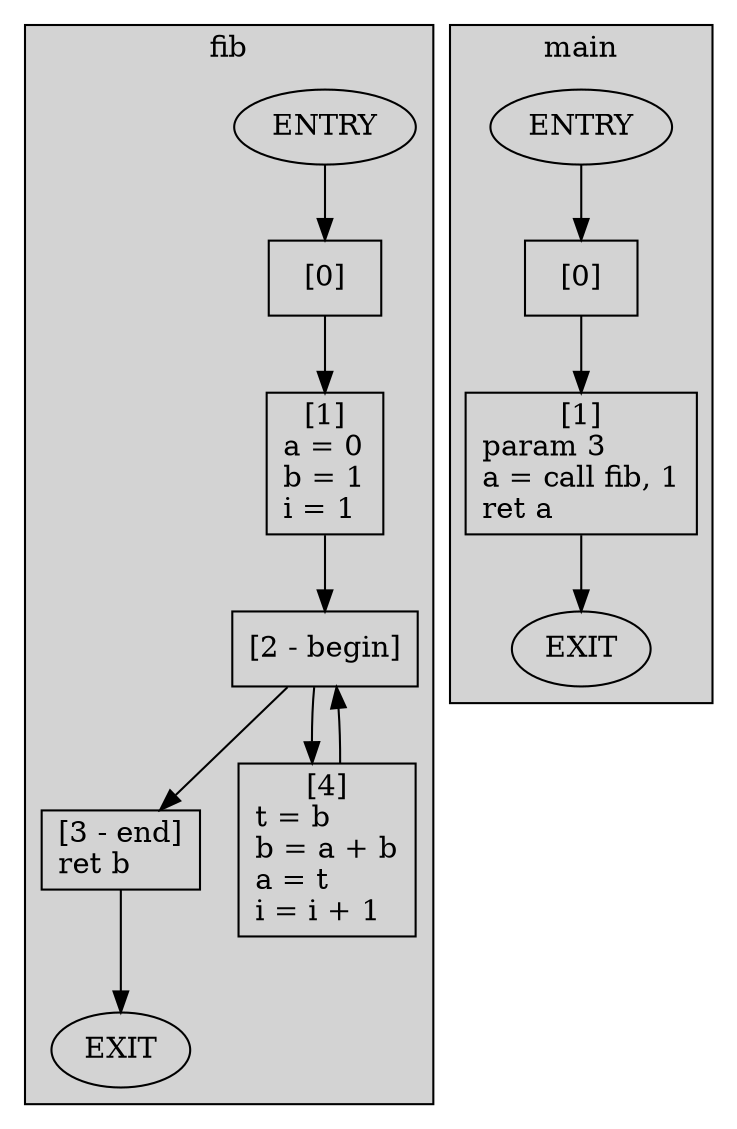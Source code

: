 digraph "./eg/test.irl.dot" {
    subgraph cluster_fib {
        label="fib";
        graph [style=filled];
        fib_ENTRY [label="ENTRY"];
        fib_EXIT [label="EXIT"];
        fib_ENTRY -> fib_BB0;
        fib_BB0 [shape=record label="[0]\n"];
        fib_BB0 -> fib_BB1;
        fib_BB1 [shape=record label="[1]\na = 0\lb = 1\li = 1\l"];
        fib_BB1 -> fib_BB2;
        fib_BB2 [shape=record label="[2 - begin]\n"];
        fib_BB2 -> fib_BB3;
        fib_BB2 -> fib_BB4;
        fib_BB3 [shape=record label="[3 - end]\nret b\l"];
        fib_BB3 -> fib_EXIT;
        fib_BB4 [shape=record label="[4]\nt = b\lb = a + b\la = t\li = i + 1\l"];
        fib_BB4 -> fib_BB2;
    }

    subgraph cluster_main {
        label="main";
        graph [style=filled];
        main_ENTRY [label="ENTRY"];
        main_EXIT [label="EXIT"];
        main_ENTRY -> main_BB0;
        main_BB0 [shape=record label="[0]\n"];
        main_BB0 -> main_BB1;
        main_BB1 [shape=record label="[1]\nparam 3\la = call fib, 1\lret a\l"];
        main_BB1 -> main_EXIT;
    }

}
